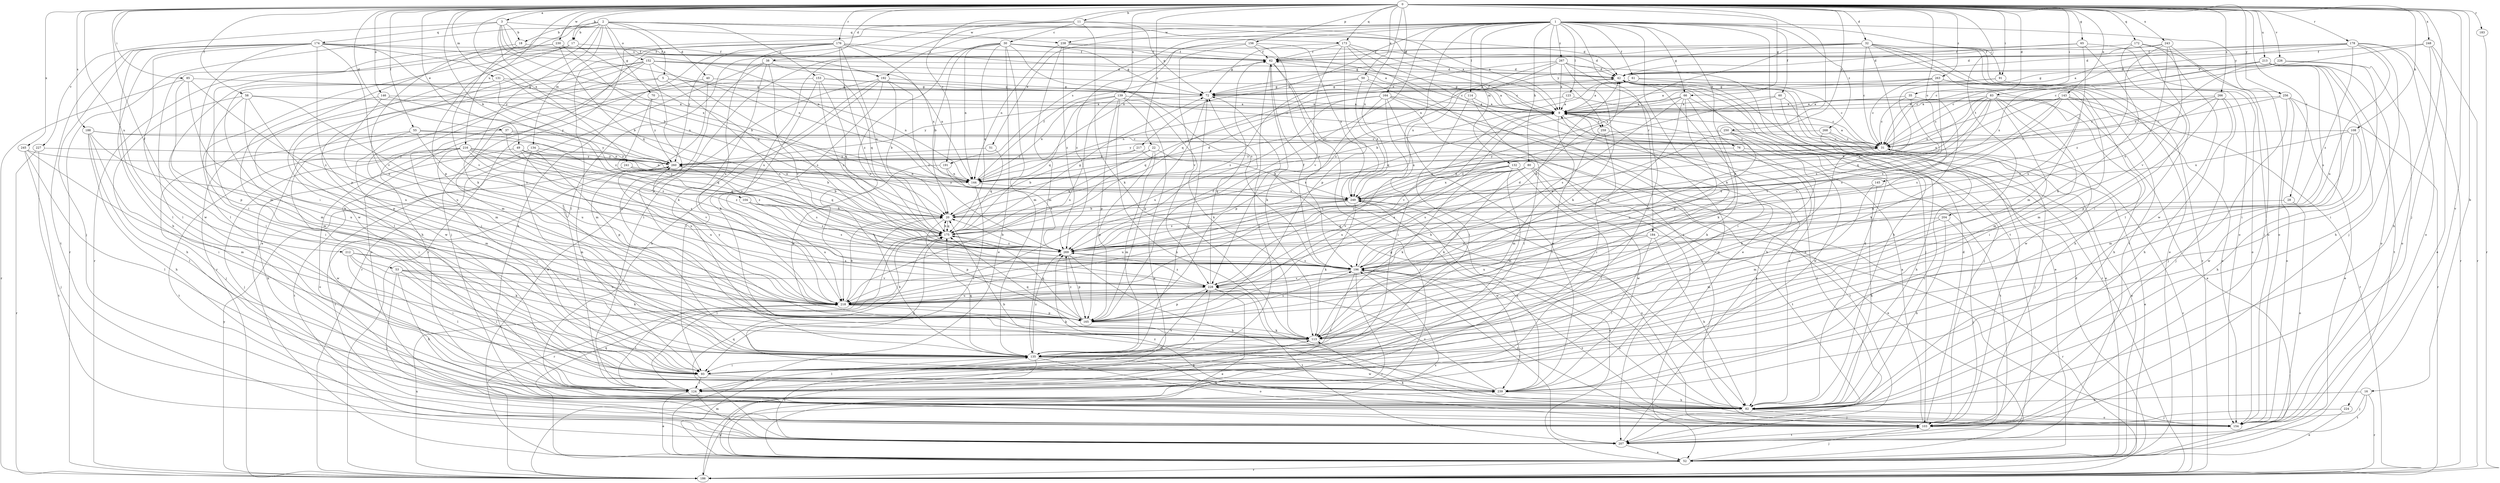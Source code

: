 strict digraph  {
0;
1;
2;
3;
5;
9;
11;
16;
17;
18;
20;
22;
28;
30;
31;
32;
35;
37;
38;
40;
42;
49;
50;
51;
52;
53;
55;
58;
60;
61;
62;
65;
66;
70;
72;
76;
80;
82;
83;
85;
91;
93;
103;
104;
108;
113;
114;
123;
124;
131;
132;
134;
135;
139;
143;
144;
145;
146;
152;
153;
154;
156;
164;
165;
172;
173;
174;
175;
176;
178;
183;
184;
186;
188;
191;
192;
196;
204;
207;
212;
213;
216;
217;
218;
224;
226;
227;
228;
230;
238;
239;
241;
243;
245;
248;
249;
250;
256;
259;
260;
263;
266;
267;
268;
269;
0 -> 3  [label=a];
0 -> 11  [label=b];
0 -> 16  [label=b];
0 -> 17  [label=b];
0 -> 22  [label=c];
0 -> 28  [label=c];
0 -> 32  [label=d];
0 -> 35  [label=d];
0 -> 37  [label=d];
0 -> 38  [label=d];
0 -> 49  [label=e];
0 -> 50  [label=e];
0 -> 53  [label=f];
0 -> 55  [label=f];
0 -> 58  [label=f];
0 -> 65  [label=g];
0 -> 66  [label=g];
0 -> 83  [label=i];
0 -> 85  [label=i];
0 -> 91  [label=i];
0 -> 103  [label=j];
0 -> 104  [label=k];
0 -> 108  [label=k];
0 -> 113  [label=k];
0 -> 131  [label=m];
0 -> 139  [label=n];
0 -> 143  [label=n];
0 -> 145  [label=o];
0 -> 146  [label=o];
0 -> 156  [label=p];
0 -> 164  [label=p];
0 -> 172  [label=q];
0 -> 173  [label=q];
0 -> 176  [label=r];
0 -> 178  [label=r];
0 -> 183  [label=r];
0 -> 188  [label=s];
0 -> 191  [label=s];
0 -> 204  [label=t];
0 -> 212  [label=u];
0 -> 213  [label=u];
0 -> 216  [label=u];
0 -> 224  [label=v];
0 -> 226  [label=v];
0 -> 230  [label=w];
0 -> 241  [label=x];
0 -> 243  [label=x];
0 -> 245  [label=x];
0 -> 248  [label=x];
0 -> 249  [label=x];
0 -> 250  [label=y];
0 -> 256  [label=y];
0 -> 263  [label=z];
0 -> 266  [label=z];
1 -> 51  [label=e];
1 -> 60  [label=f];
1 -> 61  [label=f];
1 -> 66  [label=g];
1 -> 76  [label=h];
1 -> 80  [label=h];
1 -> 91  [label=i];
1 -> 113  [label=k];
1 -> 114  [label=l];
1 -> 123  [label=l];
1 -> 132  [label=m];
1 -> 144  [label=n];
1 -> 184  [label=r];
1 -> 191  [label=s];
1 -> 192  [label=s];
1 -> 207  [label=t];
1 -> 217  [label=u];
1 -> 218  [label=u];
1 -> 238  [label=w];
1 -> 256  [label=y];
1 -> 259  [label=y];
1 -> 267  [label=z];
1 -> 268  [label=z];
1 -> 269  [label=z];
2 -> 5  [label=a];
2 -> 9  [label=a];
2 -> 17  [label=b];
2 -> 18  [label=b];
2 -> 40  [label=d];
2 -> 42  [label=d];
2 -> 52  [label=e];
2 -> 70  [label=g];
2 -> 93  [label=i];
2 -> 113  [label=k];
2 -> 134  [label=m];
2 -> 152  [label=o];
2 -> 153  [label=o];
2 -> 165  [label=p];
2 -> 186  [label=r];
2 -> 238  [label=w];
3 -> 18  [label=b];
3 -> 20  [label=b];
3 -> 144  [label=n];
3 -> 173  [label=q];
3 -> 174  [label=q];
3 -> 192  [label=s];
3 -> 227  [label=v];
3 -> 249  [label=x];
5 -> 72  [label=g];
5 -> 93  [label=i];
5 -> 144  [label=n];
5 -> 196  [label=s];
5 -> 239  [label=w];
9 -> 62  [label=f];
9 -> 124  [label=l];
9 -> 207  [label=t];
9 -> 218  [label=u];
9 -> 228  [label=v];
9 -> 239  [label=w];
9 -> 259  [label=y];
11 -> 9  [label=a];
11 -> 30  [label=c];
11 -> 72  [label=g];
11 -> 113  [label=k];
11 -> 124  [label=l];
11 -> 186  [label=r];
11 -> 218  [label=u];
16 -> 82  [label=h];
16 -> 103  [label=j];
16 -> 186  [label=r];
16 -> 207  [label=t];
17 -> 62  [label=f];
17 -> 124  [label=l];
17 -> 175  [label=q];
17 -> 186  [label=r];
17 -> 239  [label=w];
18 -> 62  [label=f];
18 -> 218  [label=u];
18 -> 228  [label=v];
20 -> 31  [label=c];
20 -> 42  [label=d];
20 -> 165  [label=p];
20 -> 175  [label=q];
22 -> 135  [label=m];
22 -> 165  [label=p];
22 -> 175  [label=q];
22 -> 249  [label=x];
22 -> 260  [label=y];
28 -> 20  [label=b];
28 -> 154  [label=o];
30 -> 20  [label=b];
30 -> 42  [label=d];
30 -> 52  [label=e];
30 -> 62  [label=f];
30 -> 72  [label=g];
30 -> 124  [label=l];
30 -> 135  [label=m];
30 -> 144  [label=n];
30 -> 175  [label=q];
30 -> 196  [label=s];
30 -> 218  [label=u];
31 -> 9  [label=a];
31 -> 52  [label=e];
31 -> 103  [label=j];
31 -> 113  [label=k];
31 -> 260  [label=y];
32 -> 31  [label=c];
32 -> 52  [label=e];
32 -> 62  [label=f];
32 -> 72  [label=g];
32 -> 135  [label=m];
32 -> 144  [label=n];
32 -> 154  [label=o];
32 -> 186  [label=r];
32 -> 196  [label=s];
32 -> 207  [label=t];
32 -> 249  [label=x];
35 -> 9  [label=a];
35 -> 31  [label=c];
35 -> 113  [label=k];
35 -> 228  [label=v];
37 -> 31  [label=c];
37 -> 93  [label=i];
37 -> 260  [label=y];
37 -> 269  [label=z];
38 -> 42  [label=d];
38 -> 113  [label=k];
38 -> 135  [label=m];
38 -> 175  [label=q];
38 -> 186  [label=r];
38 -> 228  [label=v];
40 -> 72  [label=g];
40 -> 135  [label=m];
40 -> 154  [label=o];
42 -> 72  [label=g];
42 -> 93  [label=i];
42 -> 103  [label=j];
42 -> 186  [label=r];
49 -> 82  [label=h];
49 -> 144  [label=n];
49 -> 218  [label=u];
49 -> 260  [label=y];
49 -> 269  [label=z];
50 -> 9  [label=a];
50 -> 72  [label=g];
50 -> 154  [label=o];
50 -> 249  [label=x];
50 -> 269  [label=z];
51 -> 175  [label=q];
51 -> 260  [label=y];
52 -> 103  [label=j];
52 -> 135  [label=m];
52 -> 175  [label=q];
52 -> 186  [label=r];
52 -> 196  [label=s];
53 -> 82  [label=h];
53 -> 93  [label=i];
53 -> 103  [label=j];
53 -> 113  [label=k];
53 -> 218  [label=u];
53 -> 228  [label=v];
55 -> 31  [label=c];
55 -> 103  [label=j];
55 -> 135  [label=m];
55 -> 175  [label=q];
55 -> 218  [label=u];
58 -> 9  [label=a];
58 -> 82  [label=h];
58 -> 93  [label=i];
58 -> 165  [label=p];
58 -> 196  [label=s];
58 -> 218  [label=u];
60 -> 9  [label=a];
60 -> 52  [label=e];
60 -> 103  [label=j];
60 -> 269  [label=z];
61 -> 9  [label=a];
61 -> 20  [label=b];
61 -> 31  [label=c];
61 -> 52  [label=e];
61 -> 72  [label=g];
62 -> 42  [label=d];
62 -> 82  [label=h];
62 -> 113  [label=k];
62 -> 124  [label=l];
62 -> 186  [label=r];
65 -> 42  [label=d];
65 -> 62  [label=f];
65 -> 113  [label=k];
65 -> 154  [label=o];
65 -> 218  [label=u];
66 -> 9  [label=a];
66 -> 103  [label=j];
66 -> 113  [label=k];
66 -> 165  [label=p];
66 -> 175  [label=q];
66 -> 196  [label=s];
66 -> 218  [label=u];
70 -> 9  [label=a];
70 -> 260  [label=y];
70 -> 269  [label=z];
72 -> 9  [label=a];
72 -> 165  [label=p];
72 -> 260  [label=y];
76 -> 93  [label=i];
76 -> 207  [label=t];
76 -> 260  [label=y];
80 -> 52  [label=e];
80 -> 113  [label=k];
80 -> 144  [label=n];
80 -> 196  [label=s];
80 -> 207  [label=t];
80 -> 218  [label=u];
80 -> 239  [label=w];
80 -> 249  [label=x];
80 -> 269  [label=z];
82 -> 9  [label=a];
82 -> 31  [label=c];
82 -> 42  [label=d];
82 -> 72  [label=g];
82 -> 103  [label=j];
82 -> 154  [label=o];
83 -> 9  [label=a];
83 -> 20  [label=b];
83 -> 31  [label=c];
83 -> 82  [label=h];
83 -> 93  [label=i];
83 -> 135  [label=m];
83 -> 144  [label=n];
83 -> 175  [label=q];
83 -> 196  [label=s];
83 -> 239  [label=w];
85 -> 72  [label=g];
85 -> 113  [label=k];
85 -> 165  [label=p];
85 -> 186  [label=r];
85 -> 269  [label=z];
91 -> 72  [label=g];
91 -> 154  [label=o];
91 -> 196  [label=s];
93 -> 124  [label=l];
93 -> 228  [label=v];
93 -> 239  [label=w];
103 -> 9  [label=a];
103 -> 42  [label=d];
103 -> 113  [label=k];
103 -> 196  [label=s];
103 -> 207  [label=t];
103 -> 249  [label=x];
103 -> 269  [label=z];
104 -> 20  [label=b];
104 -> 196  [label=s];
104 -> 218  [label=u];
104 -> 269  [label=z];
108 -> 31  [label=c];
108 -> 82  [label=h];
108 -> 135  [label=m];
108 -> 239  [label=w];
108 -> 249  [label=x];
113 -> 135  [label=m];
113 -> 175  [label=q];
114 -> 9  [label=a];
114 -> 93  [label=i];
114 -> 124  [label=l];
123 -> 9  [label=a];
123 -> 31  [label=c];
123 -> 144  [label=n];
124 -> 52  [label=e];
124 -> 113  [label=k];
124 -> 207  [label=t];
131 -> 72  [label=g];
131 -> 93  [label=i];
131 -> 135  [label=m];
131 -> 144  [label=n];
131 -> 269  [label=z];
132 -> 113  [label=k];
132 -> 124  [label=l];
132 -> 135  [label=m];
132 -> 144  [label=n];
132 -> 228  [label=v];
134 -> 20  [label=b];
134 -> 135  [label=m];
134 -> 165  [label=p];
134 -> 207  [label=t];
134 -> 260  [label=y];
135 -> 20  [label=b];
135 -> 72  [label=g];
135 -> 82  [label=h];
135 -> 93  [label=i];
135 -> 124  [label=l];
135 -> 154  [label=o];
135 -> 175  [label=q];
135 -> 207  [label=t];
135 -> 239  [label=w];
135 -> 269  [label=z];
139 -> 9  [label=a];
139 -> 52  [label=e];
139 -> 82  [label=h];
139 -> 113  [label=k];
139 -> 144  [label=n];
139 -> 165  [label=p];
139 -> 175  [label=q];
139 -> 218  [label=u];
143 -> 9  [label=a];
143 -> 52  [label=e];
143 -> 154  [label=o];
143 -> 186  [label=r];
143 -> 196  [label=s];
143 -> 249  [label=x];
143 -> 269  [label=z];
144 -> 62  [label=f];
144 -> 93  [label=i];
144 -> 249  [label=x];
145 -> 82  [label=h];
145 -> 135  [label=m];
145 -> 249  [label=x];
146 -> 9  [label=a];
146 -> 135  [label=m];
146 -> 218  [label=u];
146 -> 260  [label=y];
152 -> 9  [label=a];
152 -> 42  [label=d];
152 -> 82  [label=h];
152 -> 124  [label=l];
152 -> 135  [label=m];
152 -> 144  [label=n];
152 -> 165  [label=p];
152 -> 186  [label=r];
152 -> 196  [label=s];
153 -> 31  [label=c];
153 -> 72  [label=g];
153 -> 135  [label=m];
153 -> 175  [label=q];
153 -> 218  [label=u];
153 -> 269  [label=z];
154 -> 196  [label=s];
156 -> 62  [label=f];
156 -> 196  [label=s];
156 -> 228  [label=v];
156 -> 249  [label=x];
156 -> 269  [label=z];
164 -> 9  [label=a];
164 -> 82  [label=h];
164 -> 93  [label=i];
164 -> 165  [label=p];
164 -> 175  [label=q];
164 -> 207  [label=t];
164 -> 218  [label=u];
164 -> 239  [label=w];
165 -> 9  [label=a];
165 -> 62  [label=f];
165 -> 113  [label=k];
165 -> 175  [label=q];
165 -> 196  [label=s];
165 -> 269  [label=z];
172 -> 62  [label=f];
172 -> 93  [label=i];
172 -> 124  [label=l];
172 -> 154  [label=o];
172 -> 239  [label=w];
173 -> 31  [label=c];
173 -> 52  [label=e];
173 -> 62  [label=f];
173 -> 72  [label=g];
173 -> 103  [label=j];
173 -> 165  [label=p];
173 -> 228  [label=v];
174 -> 20  [label=b];
174 -> 62  [label=f];
174 -> 82  [label=h];
174 -> 103  [label=j];
174 -> 124  [label=l];
174 -> 135  [label=m];
174 -> 144  [label=n];
174 -> 165  [label=p];
174 -> 207  [label=t];
174 -> 228  [label=v];
174 -> 239  [label=w];
174 -> 260  [label=y];
175 -> 20  [label=b];
175 -> 72  [label=g];
175 -> 124  [label=l];
175 -> 186  [label=r];
175 -> 269  [label=z];
176 -> 9  [label=a];
176 -> 62  [label=f];
176 -> 82  [label=h];
176 -> 93  [label=i];
176 -> 103  [label=j];
176 -> 175  [label=q];
176 -> 218  [label=u];
176 -> 249  [label=x];
176 -> 260  [label=y];
176 -> 269  [label=z];
178 -> 9  [label=a];
178 -> 31  [label=c];
178 -> 42  [label=d];
178 -> 62  [label=f];
178 -> 103  [label=j];
178 -> 154  [label=o];
178 -> 186  [label=r];
178 -> 218  [label=u];
178 -> 269  [label=z];
183 -> 186  [label=r];
184 -> 82  [label=h];
184 -> 124  [label=l];
184 -> 186  [label=r];
184 -> 218  [label=u];
184 -> 269  [label=z];
186 -> 31  [label=c];
186 -> 42  [label=d];
186 -> 218  [label=u];
186 -> 239  [label=w];
186 -> 260  [label=y];
188 -> 31  [label=c];
188 -> 82  [label=h];
188 -> 93  [label=i];
188 -> 124  [label=l];
188 -> 144  [label=n];
188 -> 218  [label=u];
191 -> 144  [label=n];
191 -> 165  [label=p];
191 -> 269  [label=z];
192 -> 20  [label=b];
192 -> 52  [label=e];
192 -> 72  [label=g];
192 -> 82  [label=h];
192 -> 93  [label=i];
192 -> 113  [label=k];
192 -> 269  [label=z];
196 -> 42  [label=d];
196 -> 62  [label=f];
196 -> 124  [label=l];
196 -> 154  [label=o];
196 -> 186  [label=r];
196 -> 207  [label=t];
196 -> 228  [label=v];
204 -> 82  [label=h];
204 -> 103  [label=j];
204 -> 135  [label=m];
204 -> 175  [label=q];
207 -> 9  [label=a];
207 -> 52  [label=e];
207 -> 175  [label=q];
212 -> 93  [label=i];
212 -> 113  [label=k];
212 -> 124  [label=l];
212 -> 196  [label=s];
212 -> 218  [label=u];
213 -> 31  [label=c];
213 -> 42  [label=d];
213 -> 72  [label=g];
213 -> 82  [label=h];
213 -> 93  [label=i];
213 -> 154  [label=o];
213 -> 196  [label=s];
213 -> 207  [label=t];
213 -> 249  [label=x];
216 -> 93  [label=i];
216 -> 103  [label=j];
216 -> 154  [label=o];
216 -> 175  [label=q];
216 -> 196  [label=s];
216 -> 207  [label=t];
216 -> 228  [label=v];
216 -> 260  [label=y];
216 -> 269  [label=z];
217 -> 20  [label=b];
217 -> 207  [label=t];
217 -> 260  [label=y];
218 -> 20  [label=b];
218 -> 113  [label=k];
218 -> 124  [label=l];
218 -> 165  [label=p];
218 -> 260  [label=y];
224 -> 52  [label=e];
224 -> 103  [label=j];
226 -> 31  [label=c];
226 -> 42  [label=d];
226 -> 93  [label=i];
226 -> 144  [label=n];
226 -> 154  [label=o];
227 -> 186  [label=r];
227 -> 207  [label=t];
227 -> 260  [label=y];
228 -> 42  [label=d];
228 -> 52  [label=e];
228 -> 72  [label=g];
228 -> 124  [label=l];
228 -> 165  [label=p];
228 -> 207  [label=t];
228 -> 218  [label=u];
228 -> 269  [label=z];
230 -> 20  [label=b];
230 -> 62  [label=f];
230 -> 93  [label=i];
230 -> 124  [label=l];
230 -> 175  [label=q];
238 -> 31  [label=c];
238 -> 62  [label=f];
238 -> 135  [label=m];
238 -> 144  [label=n];
238 -> 269  [label=z];
239 -> 20  [label=b];
239 -> 82  [label=h];
239 -> 175  [label=q];
239 -> 228  [label=v];
239 -> 249  [label=x];
241 -> 20  [label=b];
241 -> 144  [label=n];
241 -> 175  [label=q];
241 -> 239  [label=w];
243 -> 42  [label=d];
243 -> 62  [label=f];
243 -> 103  [label=j];
243 -> 196  [label=s];
243 -> 228  [label=v];
243 -> 269  [label=z];
245 -> 103  [label=j];
245 -> 124  [label=l];
245 -> 135  [label=m];
245 -> 260  [label=y];
248 -> 31  [label=c];
248 -> 52  [label=e];
248 -> 62  [label=f];
248 -> 82  [label=h];
248 -> 186  [label=r];
249 -> 20  [label=b];
249 -> 52  [label=e];
249 -> 113  [label=k];
249 -> 218  [label=u];
249 -> 239  [label=w];
249 -> 260  [label=y];
249 -> 269  [label=z];
250 -> 31  [label=c];
250 -> 113  [label=k];
250 -> 218  [label=u];
250 -> 239  [label=w];
250 -> 260  [label=y];
256 -> 9  [label=a];
256 -> 31  [label=c];
256 -> 52  [label=e];
256 -> 103  [label=j];
256 -> 154  [label=o];
256 -> 186  [label=r];
259 -> 31  [label=c];
259 -> 93  [label=i];
259 -> 135  [label=m];
260 -> 144  [label=n];
260 -> 196  [label=s];
260 -> 207  [label=t];
260 -> 218  [label=u];
263 -> 9  [label=a];
263 -> 31  [label=c];
263 -> 72  [label=g];
263 -> 82  [label=h];
263 -> 135  [label=m];
263 -> 218  [label=u];
266 -> 9  [label=a];
266 -> 31  [label=c];
266 -> 82  [label=h];
266 -> 103  [label=j];
266 -> 165  [label=p];
266 -> 269  [label=z];
267 -> 9  [label=a];
267 -> 42  [label=d];
267 -> 82  [label=h];
267 -> 113  [label=k];
267 -> 135  [label=m];
267 -> 175  [label=q];
267 -> 249  [label=x];
267 -> 269  [label=z];
268 -> 31  [label=c];
268 -> 52  [label=e];
268 -> 82  [label=h];
268 -> 269  [label=z];
269 -> 20  [label=b];
269 -> 82  [label=h];
269 -> 165  [label=p];
269 -> 196  [label=s];
}

